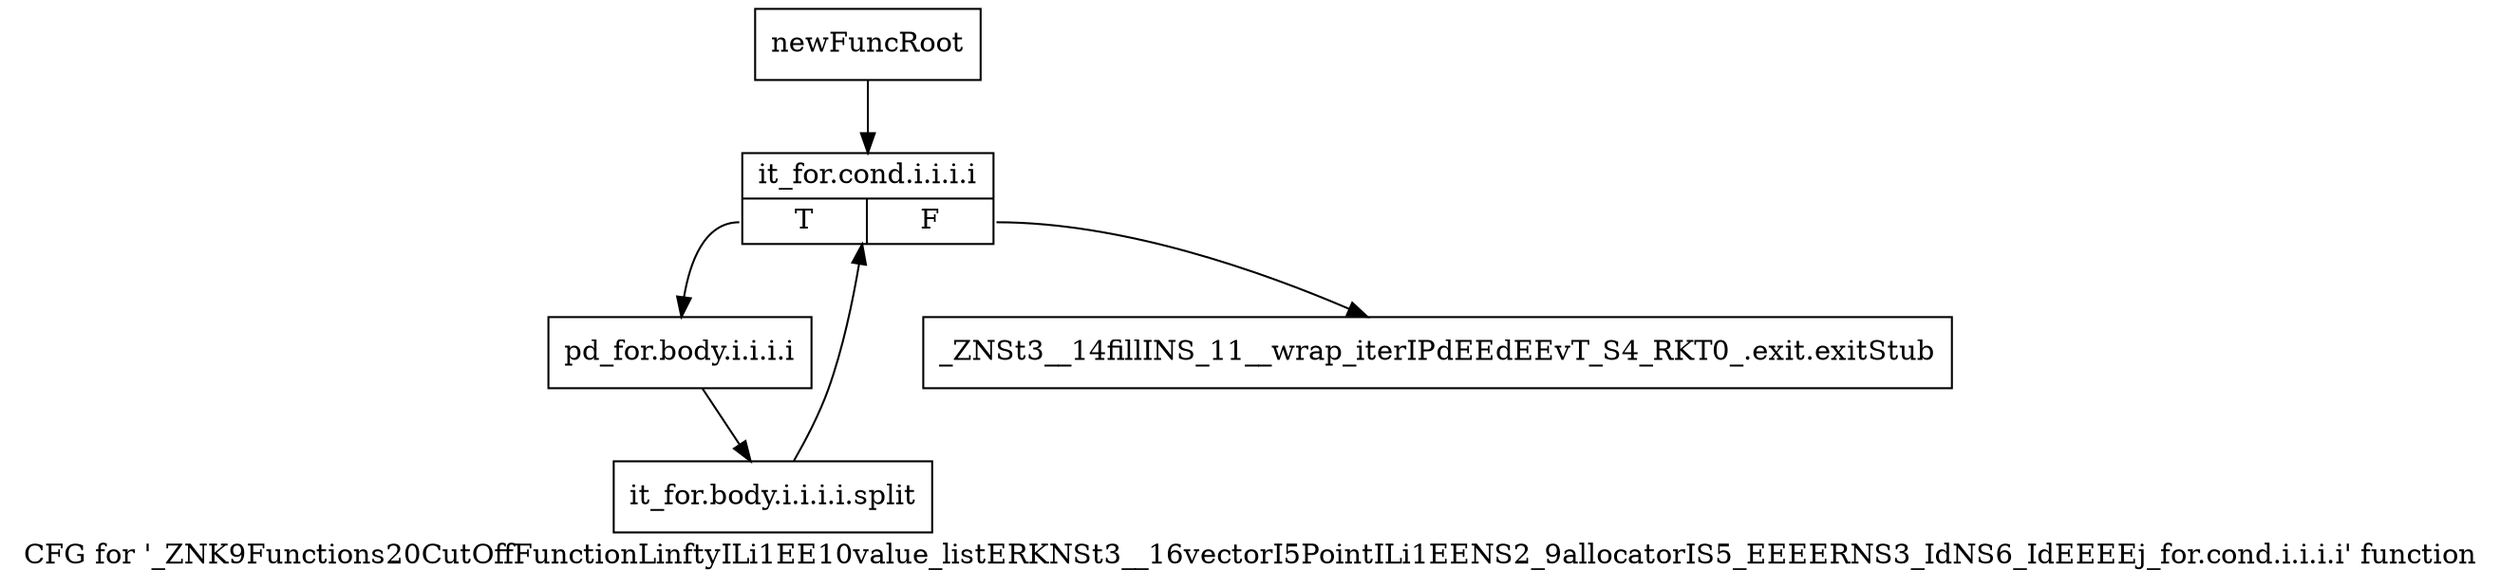 digraph "CFG for '_ZNK9Functions20CutOffFunctionLinftyILi1EE10value_listERKNSt3__16vectorI5PointILi1EENS2_9allocatorIS5_EEEERNS3_IdNS6_IdEEEEj_for.cond.i.i.i.i' function" {
	label="CFG for '_ZNK9Functions20CutOffFunctionLinftyILi1EE10value_listERKNSt3__16vectorI5PointILi1EENS2_9allocatorIS5_EEEERNS3_IdNS6_IdEEEEj_for.cond.i.i.i.i' function";

	Node0x931dab0 [shape=record,label="{newFuncRoot}"];
	Node0x931dab0 -> Node0x931dfa0;
	Node0x931db00 [shape=record,label="{_ZNSt3__14fillINS_11__wrap_iterIPdEEdEEvT_S4_RKT0_.exit.exitStub}"];
	Node0x931dfa0 [shape=record,label="{it_for.cond.i.i.i.i|{<s0>T|<s1>F}}"];
	Node0x931dfa0:s0 -> Node0x931dff0;
	Node0x931dfa0:s1 -> Node0x931db00;
	Node0x931dff0 [shape=record,label="{pd_for.body.i.i.i.i}"];
	Node0x931dff0 -> Node0xb59b620;
	Node0xb59b620 [shape=record,label="{it_for.body.i.i.i.i.split}"];
	Node0xb59b620 -> Node0x931dfa0;
}
